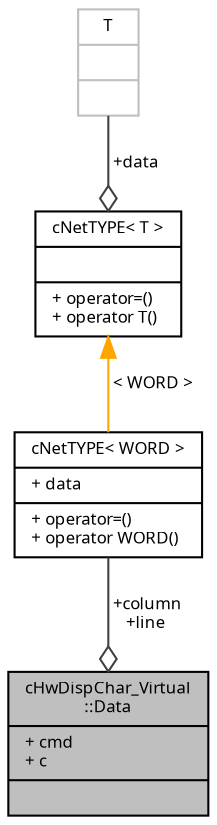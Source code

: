 digraph "cHwDispChar_Virtual::Data"
{
  edge [fontname="Sans",fontsize="8",labelfontname="Sans",labelfontsize="8"];
  node [fontname="Sans",fontsize="8",shape=record];
  Node1 [label="{cHwDispChar_Virtual\l::Data\n|+ cmd\l+ c\l|}",height=0.2,width=0.4,color="black", fillcolor="grey75", style="filled", fontcolor="black"];
  Node2 -> Node1 [color="grey25",fontsize="8",style="solid",label=" +column\n+line" ,arrowhead="odiamond",fontname="Sans"];
  Node2 [label="{cNetTYPE\< WORD \>\n|+ data\l|+ operator=()\l+ operator WORD()\l}",height=0.2,width=0.4,color="black", fillcolor="white", style="filled",URL="$classc_net_t_y_p_e.html"];
  Node3 -> Node2 [dir="back",color="orange",fontsize="8",style="solid",label=" \< WORD \>" ,fontname="Sans"];
  Node3 [label="{cNetTYPE\< T \>\n||+ operator=()\l+ operator T()\l}",height=0.2,width=0.4,color="black", fillcolor="white", style="filled",URL="$classc_net_t_y_p_e.html"];
  Node4 -> Node3 [color="grey25",fontsize="8",style="solid",label=" +data" ,arrowhead="odiamond",fontname="Sans"];
  Node4 [label="{T\n||}",height=0.2,width=0.4,color="grey75", fillcolor="white", style="filled"];
}
